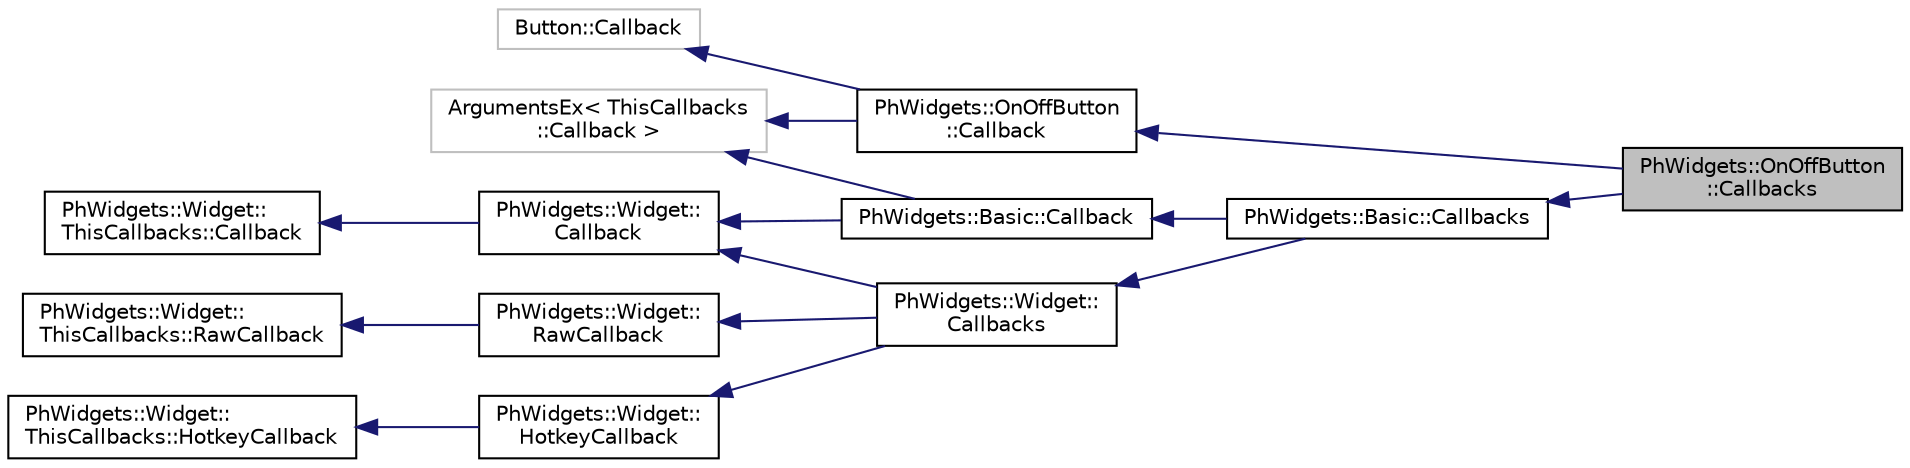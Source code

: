 digraph "PhWidgets::OnOffButton::Callbacks"
{
  edge [fontname="Helvetica",fontsize="10",labelfontname="Helvetica",labelfontsize="10"];
  node [fontname="Helvetica",fontsize="10",shape=record];
  rankdir="LR";
  Node13 [label="PhWidgets::OnOffButton\l::Callbacks",height=0.2,width=0.4,color="black", fillcolor="grey75", style="filled", fontcolor="black"];
  Node14 -> Node13 [dir="back",color="midnightblue",fontsize="10",style="solid",fontname="Helvetica"];
  Node14 [label="PhWidgets::OnOffButton\l::Callback",height=0.2,width=0.4,color="black", fillcolor="white", style="filled",URL="$struct_ph_widgets_1_1_on_off_button_1_1_callback.html"];
  Node15 -> Node14 [dir="back",color="midnightblue",fontsize="10",style="solid",fontname="Helvetica"];
  Node15 [label="ArgumentsEx\< ThisCallbacks\l::Callback \>",height=0.2,width=0.4,color="grey75", fillcolor="white", style="filled"];
  Node16 -> Node14 [dir="back",color="midnightblue",fontsize="10",style="solid",fontname="Helvetica"];
  Node16 [label="Button::Callback",height=0.2,width=0.4,color="grey75", fillcolor="white", style="filled"];
  Node17 -> Node13 [dir="back",color="midnightblue",fontsize="10",style="solid",fontname="Helvetica"];
  Node17 [label="PhWidgets::Basic::Callbacks",height=0.2,width=0.4,color="black", fillcolor="white", style="filled",URL="$struct_ph_widgets_1_1_basic_1_1_callbacks.html"];
  Node18 -> Node17 [dir="back",color="midnightblue",fontsize="10",style="solid",fontname="Helvetica"];
  Node18 [label="PhWidgets::Basic::Callback",height=0.2,width=0.4,color="black", fillcolor="white", style="filled",URL="$struct_ph_widgets_1_1_basic_1_1_callback.html"];
  Node15 -> Node18 [dir="back",color="midnightblue",fontsize="10",style="solid",fontname="Helvetica"];
  Node19 -> Node18 [dir="back",color="midnightblue",fontsize="10",style="solid",fontname="Helvetica"];
  Node19 [label="PhWidgets::Widget::\lCallback",height=0.2,width=0.4,color="black", fillcolor="white", style="filled",URL="$struct_ph_widgets_1_1_widget_1_1_callback.html"];
  Node20 -> Node19 [dir="back",color="midnightblue",fontsize="10",style="solid",fontname="Helvetica"];
  Node20 [label="PhWidgets::Widget::\lThisCallbacks::Callback",height=0.2,width=0.4,color="black", fillcolor="white", style="filled",URL="$struct_ph_widgets_1_1_widget_1_1_this_callbacks_1_1_callback.html"];
  Node21 -> Node17 [dir="back",color="midnightblue",fontsize="10",style="solid",fontname="Helvetica"];
  Node21 [label="PhWidgets::Widget::\lCallbacks",height=0.2,width=0.4,color="black", fillcolor="white", style="filled",URL="$struct_ph_widgets_1_1_widget_1_1_callbacks.html"];
  Node22 -> Node21 [dir="back",color="midnightblue",fontsize="10",style="solid",fontname="Helvetica"];
  Node22 [label="PhWidgets::Widget::\lRawCallback",height=0.2,width=0.4,color="black", fillcolor="white", style="filled",URL="$struct_ph_widgets_1_1_widget_1_1_raw_callback.html"];
  Node23 -> Node22 [dir="back",color="midnightblue",fontsize="10",style="solid",fontname="Helvetica"];
  Node23 [label="PhWidgets::Widget::\lThisCallbacks::RawCallback",height=0.2,width=0.4,color="black", fillcolor="white", style="filled",URL="$struct_ph_widgets_1_1_widget_1_1_this_callbacks_1_1_raw_callback.html"];
  Node19 -> Node21 [dir="back",color="midnightblue",fontsize="10",style="solid",fontname="Helvetica"];
  Node24 -> Node21 [dir="back",color="midnightblue",fontsize="10",style="solid",fontname="Helvetica"];
  Node24 [label="PhWidgets::Widget::\lHotkeyCallback",height=0.2,width=0.4,color="black", fillcolor="white", style="filled",URL="$struct_ph_widgets_1_1_widget_1_1_hotkey_callback.html"];
  Node25 -> Node24 [dir="back",color="midnightblue",fontsize="10",style="solid",fontname="Helvetica"];
  Node25 [label="PhWidgets::Widget::\lThisCallbacks::HotkeyCallback",height=0.2,width=0.4,color="black", fillcolor="white", style="filled",URL="$struct_ph_widgets_1_1_widget_1_1_this_callbacks_1_1_hotkey_callback.html"];
}
